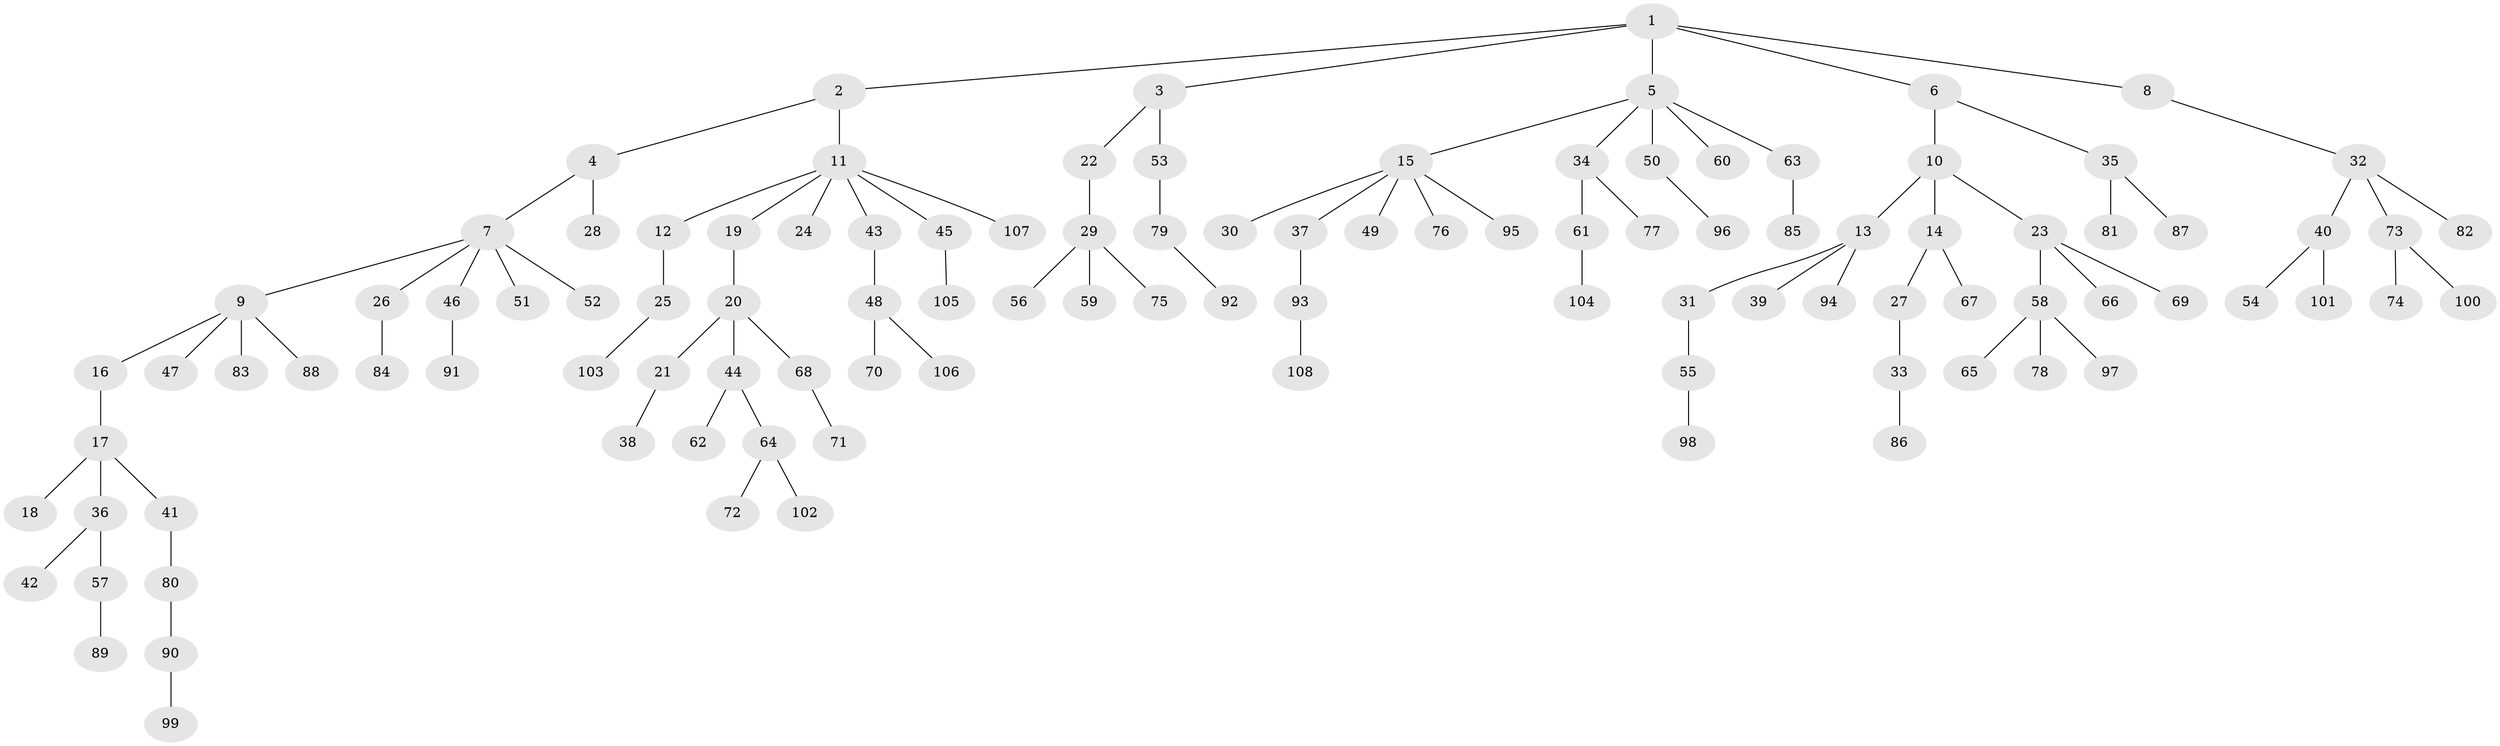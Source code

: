 // Generated by graph-tools (version 1.1) at 2025/11/02/27/25 16:11:28]
// undirected, 108 vertices, 107 edges
graph export_dot {
graph [start="1"]
  node [color=gray90,style=filled];
  1;
  2;
  3;
  4;
  5;
  6;
  7;
  8;
  9;
  10;
  11;
  12;
  13;
  14;
  15;
  16;
  17;
  18;
  19;
  20;
  21;
  22;
  23;
  24;
  25;
  26;
  27;
  28;
  29;
  30;
  31;
  32;
  33;
  34;
  35;
  36;
  37;
  38;
  39;
  40;
  41;
  42;
  43;
  44;
  45;
  46;
  47;
  48;
  49;
  50;
  51;
  52;
  53;
  54;
  55;
  56;
  57;
  58;
  59;
  60;
  61;
  62;
  63;
  64;
  65;
  66;
  67;
  68;
  69;
  70;
  71;
  72;
  73;
  74;
  75;
  76;
  77;
  78;
  79;
  80;
  81;
  82;
  83;
  84;
  85;
  86;
  87;
  88;
  89;
  90;
  91;
  92;
  93;
  94;
  95;
  96;
  97;
  98;
  99;
  100;
  101;
  102;
  103;
  104;
  105;
  106;
  107;
  108;
  1 -- 2;
  1 -- 3;
  1 -- 5;
  1 -- 6;
  1 -- 8;
  2 -- 4;
  2 -- 11;
  3 -- 22;
  3 -- 53;
  4 -- 7;
  4 -- 28;
  5 -- 15;
  5 -- 34;
  5 -- 50;
  5 -- 60;
  5 -- 63;
  6 -- 10;
  6 -- 35;
  7 -- 9;
  7 -- 26;
  7 -- 46;
  7 -- 51;
  7 -- 52;
  8 -- 32;
  9 -- 16;
  9 -- 47;
  9 -- 83;
  9 -- 88;
  10 -- 13;
  10 -- 14;
  10 -- 23;
  11 -- 12;
  11 -- 19;
  11 -- 24;
  11 -- 43;
  11 -- 45;
  11 -- 107;
  12 -- 25;
  13 -- 31;
  13 -- 39;
  13 -- 94;
  14 -- 27;
  14 -- 67;
  15 -- 30;
  15 -- 37;
  15 -- 49;
  15 -- 76;
  15 -- 95;
  16 -- 17;
  17 -- 18;
  17 -- 36;
  17 -- 41;
  19 -- 20;
  20 -- 21;
  20 -- 44;
  20 -- 68;
  21 -- 38;
  22 -- 29;
  23 -- 58;
  23 -- 66;
  23 -- 69;
  25 -- 103;
  26 -- 84;
  27 -- 33;
  29 -- 56;
  29 -- 59;
  29 -- 75;
  31 -- 55;
  32 -- 40;
  32 -- 73;
  32 -- 82;
  33 -- 86;
  34 -- 61;
  34 -- 77;
  35 -- 81;
  35 -- 87;
  36 -- 42;
  36 -- 57;
  37 -- 93;
  40 -- 54;
  40 -- 101;
  41 -- 80;
  43 -- 48;
  44 -- 62;
  44 -- 64;
  45 -- 105;
  46 -- 91;
  48 -- 70;
  48 -- 106;
  50 -- 96;
  53 -- 79;
  55 -- 98;
  57 -- 89;
  58 -- 65;
  58 -- 78;
  58 -- 97;
  61 -- 104;
  63 -- 85;
  64 -- 72;
  64 -- 102;
  68 -- 71;
  73 -- 74;
  73 -- 100;
  79 -- 92;
  80 -- 90;
  90 -- 99;
  93 -- 108;
}
